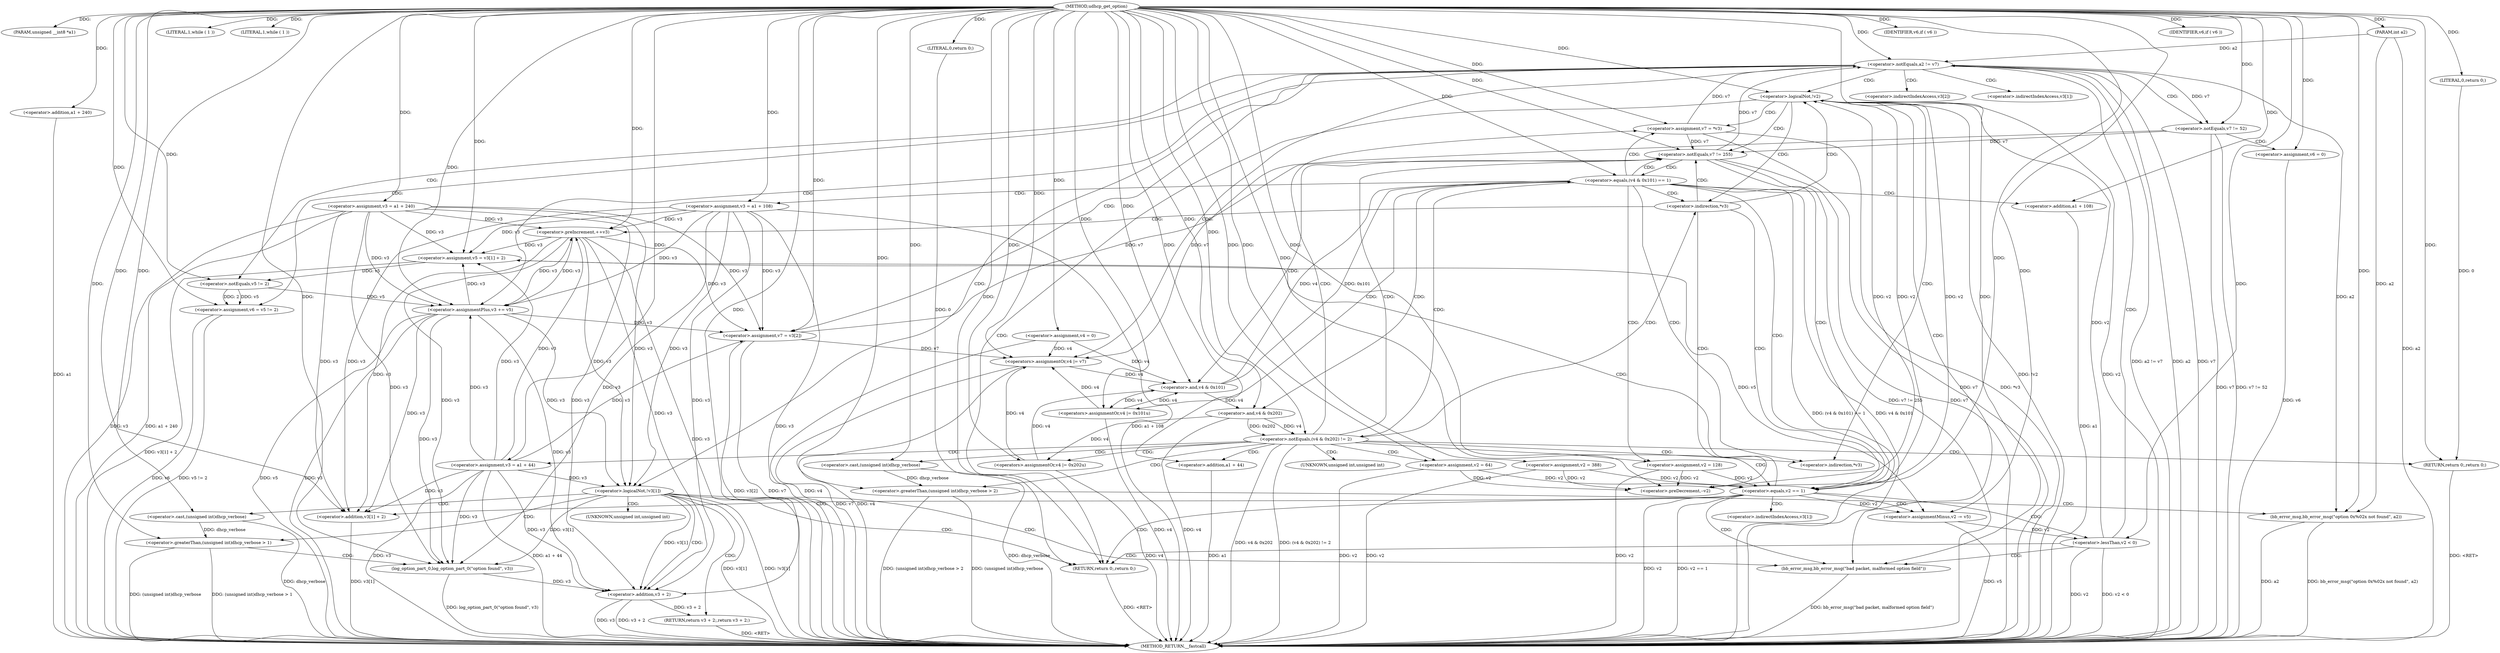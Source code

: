 digraph udhcp_get_option {  
"1000107" [label = "(METHOD,udhcp_get_option)" ]
"1000282" [label = "(METHOD_RETURN,__fastcall)" ]
"1000108" [label = "(PARAM,unsigned __int8 *a1)" ]
"1000109" [label = "(PARAM,int a2)" ]
"1000117" [label = "(<operator>.assignment,v2 = 388)" ]
"1000120" [label = "(<operator>.assignment,v3 = a1 + 240)" ]
"1000122" [label = "(<operator>.addition,a1 + 240)" ]
"1000125" [label = "(<operator>.assignment,v4 = 0)" ]
"1000129" [label = "(LITERAL,1,while ( 1 ))" ]
"1000132" [label = "(LITERAL,1,while ( 1 ))" ]
"1000134" [label = "(<operator>.assignment,v7 = *v3)" ]
"1000142" [label = "(<operator>.preDecrement,--v2)" ]
"1000144" [label = "(<operator>.preIncrement,++v3)" ]
"1000148" [label = "(<operator>.logicalNot,!v2)" ]
"1000152" [label = "(<operator>.notEquals,v7 != 255)" ]
"1000157" [label = "(<operator>.equals,(v4 & 0x101) == 1)" ]
"1000158" [label = "(<operator>.and,v4 & 0x101)" ]
"1000163" [label = "(<operators>.assignmentOr,v4 |= 0x101u)" ]
"1000166" [label = "(<operator>.assignment,v3 = a1 + 108)" ]
"1000168" [label = "(<operator>.addition,a1 + 108)" ]
"1000171" [label = "(<operator>.assignment,v2 = 128)" ]
"1000177" [label = "(<operator>.notEquals,(v4 & 0x202) != 2)" ]
"1000178" [label = "(<operator>.and,v4 & 0x202)" ]
"1000184" [label = "(<operator>.greaterThan,(unsigned int)dhcp_verbose > 2)" ]
"1000185" [label = "(<operator>.cast,(unsigned int)dhcp_verbose)" ]
"1000189" [label = "(bb_error_msg,bb_error_msg(\"option 0x%02x not found\", a2))" ]
"1000192" [label = "(RETURN,return 0;,return 0;)" ]
"1000193" [label = "(LITERAL,0,return 0;)" ]
"1000194" [label = "(<operators>.assignmentOr,v4 |= 0x202u)" ]
"1000197" [label = "(<operator>.assignment,v3 = a1 + 44)" ]
"1000199" [label = "(<operator>.addition,a1 + 44)" ]
"1000202" [label = "(<operator>.assignment,v2 = 64)" ]
"1000206" [label = "(<operator>.equals,v2 == 1)" ]
"1000210" [label = "(<operator>.assignment,v5 = v3[1] + 2)" ]
"1000212" [label = "(<operator>.addition,v3[1] + 2)" ]
"1000217" [label = "(<operator>.assignmentMinus,v2 -= v5)" ]
"1000221" [label = "(<operator>.lessThan,v2 < 0)" ]
"1000226" [label = "(<operator>.notEquals,a2 != v7)" ]
"1000230" [label = "(<operator>.assignment,v6 = v5 != 2)" ]
"1000232" [label = "(<operator>.notEquals,v5 != 2)" ]
"1000236" [label = "(<operator>.notEquals,v7 != 52)" ]
"1000239" [label = "(<operator>.assignment,v6 = 0)" ]
"1000243" [label = "(IDENTIFIER,v6,if ( v6 ))" ]
"1000244" [label = "(<operator>.assignment,v7 = v3[2])" ]
"1000249" [label = "(<operator>.assignmentPlus,v3 += v5)" ]
"1000253" [label = "(IDENTIFIER,v6,if ( v6 ))" ]
"1000254" [label = "(<operators>.assignmentOr,v4 |= v7)" ]
"1000259" [label = "(<operator>.logicalNot,!v3[1])" ]
"1000265" [label = "(bb_error_msg,bb_error_msg(\"bad packet, malformed option field\"))" ]
"1000267" [label = "(RETURN,return 0;,return 0;)" ]
"1000268" [label = "(LITERAL,0,return 0;)" ]
"1000270" [label = "(<operator>.greaterThan,(unsigned int)dhcp_verbose > 1)" ]
"1000271" [label = "(<operator>.cast,(unsigned int)dhcp_verbose)" ]
"1000275" [label = "(log_option_part_0,log_option_part_0(\"option found\", v3))" ]
"1000278" [label = "(RETURN,return v3 + 2;,return v3 + 2;)" ]
"1000279" [label = "(<operator>.addition,v3 + 2)" ]
"1000136" [label = "(<operator>.indirection,*v3)" ]
"1000139" [label = "(<operator>.indirection,*v3)" ]
"1000186" [label = "(UNKNOWN,unsigned int,unsigned int)" ]
"1000213" [label = "(<operator>.indirectIndexAccess,v3[1])" ]
"1000246" [label = "(<operator>.indirectIndexAccess,v3[2])" ]
"1000260" [label = "(<operator>.indirectIndexAccess,v3[1])" ]
"1000272" [label = "(UNKNOWN,unsigned int,unsigned int)" ]
  "1000278" -> "1000282"  [ label = "DDG: <RET>"] 
  "1000192" -> "1000282"  [ label = "DDG: <RET>"] 
  "1000267" -> "1000282"  [ label = "DDG: <RET>"] 
  "1000148" -> "1000282"  [ label = "DDG: v2"] 
  "1000144" -> "1000282"  [ label = "DDG: v3"] 
  "1000249" -> "1000282"  [ label = "DDG: v5"] 
  "1000210" -> "1000282"  [ label = "DDG: v3[1] + 2"] 
  "1000259" -> "1000282"  [ label = "DDG: v3[1]"] 
  "1000163" -> "1000282"  [ label = "DDG: v4"] 
  "1000166" -> "1000282"  [ label = "DDG: v3"] 
  "1000134" -> "1000282"  [ label = "DDG: *v3"] 
  "1000199" -> "1000282"  [ label = "DDG: a1"] 
  "1000189" -> "1000282"  [ label = "DDG: a2"] 
  "1000197" -> "1000282"  [ label = "DDG: a1 + 44"] 
  "1000202" -> "1000282"  [ label = "DDG: v2"] 
  "1000109" -> "1000282"  [ label = "DDG: a2"] 
  "1000189" -> "1000282"  [ label = "DDG: bb_error_msg(\"option 0x%02x not found\", a2)"] 
  "1000259" -> "1000282"  [ label = "DDG: !v3[1]"] 
  "1000120" -> "1000282"  [ label = "DDG: a1 + 240"] 
  "1000184" -> "1000282"  [ label = "DDG: (unsigned int)dhcp_verbose > 2"] 
  "1000212" -> "1000282"  [ label = "DDG: v3[1]"] 
  "1000117" -> "1000282"  [ label = "DDG: v2"] 
  "1000265" -> "1000282"  [ label = "DDG: bb_error_msg(\"bad packet, malformed option field\")"] 
  "1000177" -> "1000282"  [ label = "DDG: v4 & 0x202"] 
  "1000244" -> "1000282"  [ label = "DDG: v3[2]"] 
  "1000157" -> "1000282"  [ label = "DDG: (v4 & 0x101) == 1"] 
  "1000221" -> "1000282"  [ label = "DDG: v2 < 0"] 
  "1000152" -> "1000282"  [ label = "DDG: v7 != 255"] 
  "1000120" -> "1000282"  [ label = "DDG: v3"] 
  "1000254" -> "1000282"  [ label = "DDG: v7"] 
  "1000270" -> "1000282"  [ label = "DDG: (unsigned int)dhcp_verbose > 1"] 
  "1000226" -> "1000282"  [ label = "DDG: a2 != v7"] 
  "1000249" -> "1000282"  [ label = "DDG: v3"] 
  "1000226" -> "1000282"  [ label = "DDG: a2"] 
  "1000152" -> "1000282"  [ label = "DDG: v7"] 
  "1000148" -> "1000282"  [ label = "DDG: !v2"] 
  "1000236" -> "1000282"  [ label = "DDG: v7 != 52"] 
  "1000157" -> "1000282"  [ label = "DDG: v4 & 0x101"] 
  "1000236" -> "1000282"  [ label = "DDG: v7"] 
  "1000270" -> "1000282"  [ label = "DDG: (unsigned int)dhcp_verbose"] 
  "1000230" -> "1000282"  [ label = "DDG: v5 != 2"] 
  "1000254" -> "1000282"  [ label = "DDG: v4"] 
  "1000184" -> "1000282"  [ label = "DDG: (unsigned int)dhcp_verbose"] 
  "1000206" -> "1000282"  [ label = "DDG: v2"] 
  "1000221" -> "1000282"  [ label = "DDG: v2"] 
  "1000279" -> "1000282"  [ label = "DDG: v3 + 2"] 
  "1000275" -> "1000282"  [ label = "DDG: log_option_part_0(\"option found\", v3)"] 
  "1000230" -> "1000282"  [ label = "DDG: v6"] 
  "1000197" -> "1000282"  [ label = "DDG: v3"] 
  "1000134" -> "1000282"  [ label = "DDG: v7"] 
  "1000125" -> "1000282"  [ label = "DDG: v4"] 
  "1000279" -> "1000282"  [ label = "DDG: v3"] 
  "1000206" -> "1000282"  [ label = "DDG: v2 == 1"] 
  "1000185" -> "1000282"  [ label = "DDG: dhcp_verbose"] 
  "1000226" -> "1000282"  [ label = "DDG: v7"] 
  "1000271" -> "1000282"  [ label = "DDG: dhcp_verbose"] 
  "1000177" -> "1000282"  [ label = "DDG: (v4 & 0x202) != 2"] 
  "1000178" -> "1000282"  [ label = "DDG: v4"] 
  "1000168" -> "1000282"  [ label = "DDG: a1"] 
  "1000194" -> "1000282"  [ label = "DDG: v4"] 
  "1000171" -> "1000282"  [ label = "DDG: v2"] 
  "1000239" -> "1000282"  [ label = "DDG: v6"] 
  "1000244" -> "1000282"  [ label = "DDG: v7"] 
  "1000122" -> "1000282"  [ label = "DDG: a1"] 
  "1000166" -> "1000282"  [ label = "DDG: a1 + 108"] 
  "1000217" -> "1000282"  [ label = "DDG: v5"] 
  "1000107" -> "1000108"  [ label = "DDG: "] 
  "1000107" -> "1000109"  [ label = "DDG: "] 
  "1000107" -> "1000117"  [ label = "DDG: "] 
  "1000107" -> "1000120"  [ label = "DDG: "] 
  "1000107" -> "1000122"  [ label = "DDG: "] 
  "1000107" -> "1000125"  [ label = "DDG: "] 
  "1000107" -> "1000129"  [ label = "DDG: "] 
  "1000107" -> "1000132"  [ label = "DDG: "] 
  "1000107" -> "1000134"  [ label = "DDG: "] 
  "1000202" -> "1000142"  [ label = "DDG: v2"] 
  "1000117" -> "1000142"  [ label = "DDG: v2"] 
  "1000148" -> "1000142"  [ label = "DDG: v2"] 
  "1000171" -> "1000142"  [ label = "DDG: v2"] 
  "1000107" -> "1000142"  [ label = "DDG: "] 
  "1000166" -> "1000144"  [ label = "DDG: v3"] 
  "1000120" -> "1000144"  [ label = "DDG: v3"] 
  "1000249" -> "1000144"  [ label = "DDG: v3"] 
  "1000197" -> "1000144"  [ label = "DDG: v3"] 
  "1000107" -> "1000144"  [ label = "DDG: "] 
  "1000142" -> "1000148"  [ label = "DDG: v2"] 
  "1000221" -> "1000148"  [ label = "DDG: v2"] 
  "1000107" -> "1000148"  [ label = "DDG: "] 
  "1000236" -> "1000152"  [ label = "DDG: v7"] 
  "1000134" -> "1000152"  [ label = "DDG: v7"] 
  "1000244" -> "1000152"  [ label = "DDG: v7"] 
  "1000107" -> "1000152"  [ label = "DDG: "] 
  "1000158" -> "1000157"  [ label = "DDG: v4"] 
  "1000158" -> "1000157"  [ label = "DDG: 0x101"] 
  "1000163" -> "1000158"  [ label = "DDG: v4"] 
  "1000254" -> "1000158"  [ label = "DDG: v4"] 
  "1000125" -> "1000158"  [ label = "DDG: v4"] 
  "1000194" -> "1000158"  [ label = "DDG: v4"] 
  "1000107" -> "1000158"  [ label = "DDG: "] 
  "1000107" -> "1000157"  [ label = "DDG: "] 
  "1000107" -> "1000163"  [ label = "DDG: "] 
  "1000158" -> "1000163"  [ label = "DDG: v4"] 
  "1000107" -> "1000166"  [ label = "DDG: "] 
  "1000107" -> "1000168"  [ label = "DDG: "] 
  "1000107" -> "1000171"  [ label = "DDG: "] 
  "1000178" -> "1000177"  [ label = "DDG: v4"] 
  "1000178" -> "1000177"  [ label = "DDG: 0x202"] 
  "1000158" -> "1000178"  [ label = "DDG: v4"] 
  "1000107" -> "1000178"  [ label = "DDG: "] 
  "1000107" -> "1000177"  [ label = "DDG: "] 
  "1000185" -> "1000184"  [ label = "DDG: dhcp_verbose"] 
  "1000107" -> "1000185"  [ label = "DDG: "] 
  "1000107" -> "1000184"  [ label = "DDG: "] 
  "1000107" -> "1000189"  [ label = "DDG: "] 
  "1000226" -> "1000189"  [ label = "DDG: a2"] 
  "1000109" -> "1000189"  [ label = "DDG: a2"] 
  "1000193" -> "1000192"  [ label = "DDG: 0"] 
  "1000107" -> "1000192"  [ label = "DDG: "] 
  "1000107" -> "1000193"  [ label = "DDG: "] 
  "1000107" -> "1000194"  [ label = "DDG: "] 
  "1000178" -> "1000194"  [ label = "DDG: v4"] 
  "1000107" -> "1000197"  [ label = "DDG: "] 
  "1000107" -> "1000199"  [ label = "DDG: "] 
  "1000107" -> "1000202"  [ label = "DDG: "] 
  "1000202" -> "1000206"  [ label = "DDG: v2"] 
  "1000117" -> "1000206"  [ label = "DDG: v2"] 
  "1000148" -> "1000206"  [ label = "DDG: v2"] 
  "1000171" -> "1000206"  [ label = "DDG: v2"] 
  "1000107" -> "1000206"  [ label = "DDG: "] 
  "1000166" -> "1000210"  [ label = "DDG: v3"] 
  "1000120" -> "1000210"  [ label = "DDG: v3"] 
  "1000249" -> "1000210"  [ label = "DDG: v3"] 
  "1000197" -> "1000210"  [ label = "DDG: v3"] 
  "1000144" -> "1000210"  [ label = "DDG: v3"] 
  "1000107" -> "1000210"  [ label = "DDG: "] 
  "1000166" -> "1000212"  [ label = "DDG: v3"] 
  "1000120" -> "1000212"  [ label = "DDG: v3"] 
  "1000249" -> "1000212"  [ label = "DDG: v3"] 
  "1000197" -> "1000212"  [ label = "DDG: v3"] 
  "1000144" -> "1000212"  [ label = "DDG: v3"] 
  "1000107" -> "1000212"  [ label = "DDG: "] 
  "1000210" -> "1000217"  [ label = "DDG: v5"] 
  "1000107" -> "1000217"  [ label = "DDG: "] 
  "1000206" -> "1000217"  [ label = "DDG: v2"] 
  "1000217" -> "1000221"  [ label = "DDG: v2"] 
  "1000107" -> "1000221"  [ label = "DDG: "] 
  "1000109" -> "1000226"  [ label = "DDG: a2"] 
  "1000107" -> "1000226"  [ label = "DDG: "] 
  "1000152" -> "1000226"  [ label = "DDG: v7"] 
  "1000134" -> "1000226"  [ label = "DDG: v7"] 
  "1000232" -> "1000230"  [ label = "DDG: v5"] 
  "1000232" -> "1000230"  [ label = "DDG: 2"] 
  "1000107" -> "1000230"  [ label = "DDG: "] 
  "1000107" -> "1000232"  [ label = "DDG: "] 
  "1000210" -> "1000232"  [ label = "DDG: v5"] 
  "1000226" -> "1000236"  [ label = "DDG: v7"] 
  "1000107" -> "1000236"  [ label = "DDG: "] 
  "1000107" -> "1000239"  [ label = "DDG: "] 
  "1000107" -> "1000243"  [ label = "DDG: "] 
  "1000166" -> "1000244"  [ label = "DDG: v3"] 
  "1000120" -> "1000244"  [ label = "DDG: v3"] 
  "1000249" -> "1000244"  [ label = "DDG: v3"] 
  "1000197" -> "1000244"  [ label = "DDG: v3"] 
  "1000144" -> "1000244"  [ label = "DDG: v3"] 
  "1000107" -> "1000244"  [ label = "DDG: "] 
  "1000232" -> "1000249"  [ label = "DDG: v5"] 
  "1000107" -> "1000249"  [ label = "DDG: "] 
  "1000166" -> "1000249"  [ label = "DDG: v3"] 
  "1000120" -> "1000249"  [ label = "DDG: v3"] 
  "1000197" -> "1000249"  [ label = "DDG: v3"] 
  "1000144" -> "1000249"  [ label = "DDG: v3"] 
  "1000107" -> "1000253"  [ label = "DDG: "] 
  "1000236" -> "1000254"  [ label = "DDG: v7"] 
  "1000244" -> "1000254"  [ label = "DDG: v7"] 
  "1000107" -> "1000254"  [ label = "DDG: "] 
  "1000163" -> "1000254"  [ label = "DDG: v4"] 
  "1000125" -> "1000254"  [ label = "DDG: v4"] 
  "1000194" -> "1000254"  [ label = "DDG: v4"] 
  "1000166" -> "1000259"  [ label = "DDG: v3"] 
  "1000120" -> "1000259"  [ label = "DDG: v3"] 
  "1000249" -> "1000259"  [ label = "DDG: v3"] 
  "1000197" -> "1000259"  [ label = "DDG: v3"] 
  "1000144" -> "1000259"  [ label = "DDG: v3"] 
  "1000107" -> "1000265"  [ label = "DDG: "] 
  "1000268" -> "1000267"  [ label = "DDG: 0"] 
  "1000107" -> "1000267"  [ label = "DDG: "] 
  "1000107" -> "1000268"  [ label = "DDG: "] 
  "1000271" -> "1000270"  [ label = "DDG: dhcp_verbose"] 
  "1000107" -> "1000271"  [ label = "DDG: "] 
  "1000107" -> "1000270"  [ label = "DDG: "] 
  "1000107" -> "1000275"  [ label = "DDG: "] 
  "1000120" -> "1000275"  [ label = "DDG: v3"] 
  "1000249" -> "1000275"  [ label = "DDG: v3"] 
  "1000197" -> "1000275"  [ label = "DDG: v3"] 
  "1000144" -> "1000275"  [ label = "DDG: v3"] 
  "1000259" -> "1000275"  [ label = "DDG: v3[1]"] 
  "1000166" -> "1000275"  [ label = "DDG: v3"] 
  "1000279" -> "1000278"  [ label = "DDG: v3 + 2"] 
  "1000120" -> "1000279"  [ label = "DDG: v3"] 
  "1000249" -> "1000279"  [ label = "DDG: v3"] 
  "1000275" -> "1000279"  [ label = "DDG: v3"] 
  "1000197" -> "1000279"  [ label = "DDG: v3"] 
  "1000144" -> "1000279"  [ label = "DDG: v3"] 
  "1000259" -> "1000279"  [ label = "DDG: v3[1]"] 
  "1000166" -> "1000279"  [ label = "DDG: v3"] 
  "1000107" -> "1000279"  [ label = "DDG: "] 
  "1000139" -> "1000144"  [ label = "CDG: "] 
  "1000139" -> "1000142"  [ label = "CDG: "] 
  "1000139" -> "1000148"  [ label = "CDG: "] 
  "1000139" -> "1000206"  [ label = "CDG: "] 
  "1000139" -> "1000152"  [ label = "CDG: "] 
  "1000148" -> "1000267"  [ label = "CDG: "] 
  "1000148" -> "1000265"  [ label = "CDG: "] 
  "1000148" -> "1000139"  [ label = "CDG: "] 
  "1000148" -> "1000136"  [ label = "CDG: "] 
  "1000148" -> "1000134"  [ label = "CDG: "] 
  "1000148" -> "1000152"  [ label = "CDG: "] 
  "1000152" -> "1000206"  [ label = "CDG: "] 
  "1000152" -> "1000158"  [ label = "CDG: "] 
  "1000152" -> "1000157"  [ label = "CDG: "] 
  "1000157" -> "1000171"  [ label = "CDG: "] 
  "1000157" -> "1000168"  [ label = "CDG: "] 
  "1000157" -> "1000166"  [ label = "CDG: "] 
  "1000157" -> "1000163"  [ label = "CDG: "] 
  "1000157" -> "1000178"  [ label = "CDG: "] 
  "1000157" -> "1000177"  [ label = "CDG: "] 
  "1000157" -> "1000206"  [ label = "CDG: "] 
  "1000157" -> "1000139"  [ label = "CDG: "] 
  "1000157" -> "1000136"  [ label = "CDG: "] 
  "1000157" -> "1000134"  [ label = "CDG: "] 
  "1000157" -> "1000152"  [ label = "CDG: "] 
  "1000177" -> "1000192"  [ label = "CDG: "] 
  "1000177" -> "1000186"  [ label = "CDG: "] 
  "1000177" -> "1000185"  [ label = "CDG: "] 
  "1000177" -> "1000184"  [ label = "CDG: "] 
  "1000177" -> "1000202"  [ label = "CDG: "] 
  "1000177" -> "1000199"  [ label = "CDG: "] 
  "1000177" -> "1000197"  [ label = "CDG: "] 
  "1000177" -> "1000194"  [ label = "CDG: "] 
  "1000177" -> "1000206"  [ label = "CDG: "] 
  "1000177" -> "1000139"  [ label = "CDG: "] 
  "1000177" -> "1000136"  [ label = "CDG: "] 
  "1000177" -> "1000134"  [ label = "CDG: "] 
  "1000177" -> "1000152"  [ label = "CDG: "] 
  "1000184" -> "1000189"  [ label = "CDG: "] 
  "1000206" -> "1000221"  [ label = "CDG: "] 
  "1000206" -> "1000217"  [ label = "CDG: "] 
  "1000206" -> "1000213"  [ label = "CDG: "] 
  "1000206" -> "1000212"  [ label = "CDG: "] 
  "1000206" -> "1000210"  [ label = "CDG: "] 
  "1000206" -> "1000267"  [ label = "CDG: "] 
  "1000206" -> "1000265"  [ label = "CDG: "] 
  "1000221" -> "1000226"  [ label = "CDG: "] 
  "1000221" -> "1000267"  [ label = "CDG: "] 
  "1000221" -> "1000265"  [ label = "CDG: "] 
  "1000226" -> "1000236"  [ label = "CDG: "] 
  "1000226" -> "1000232"  [ label = "CDG: "] 
  "1000226" -> "1000230"  [ label = "CDG: "] 
  "1000226" -> "1000249"  [ label = "CDG: "] 
  "1000226" -> "1000260"  [ label = "CDG: "] 
  "1000226" -> "1000259"  [ label = "CDG: "] 
  "1000226" -> "1000148"  [ label = "CDG: "] 
  "1000226" -> "1000254"  [ label = "CDG: "] 
  "1000226" -> "1000246"  [ label = "CDG: "] 
  "1000226" -> "1000244"  [ label = "CDG: "] 
  "1000236" -> "1000239"  [ label = "CDG: "] 
  "1000259" -> "1000272"  [ label = "CDG: "] 
  "1000259" -> "1000271"  [ label = "CDG: "] 
  "1000259" -> "1000270"  [ label = "CDG: "] 
  "1000259" -> "1000267"  [ label = "CDG: "] 
  "1000259" -> "1000265"  [ label = "CDG: "] 
  "1000259" -> "1000279"  [ label = "CDG: "] 
  "1000259" -> "1000278"  [ label = "CDG: "] 
  "1000270" -> "1000275"  [ label = "CDG: "] 
}
